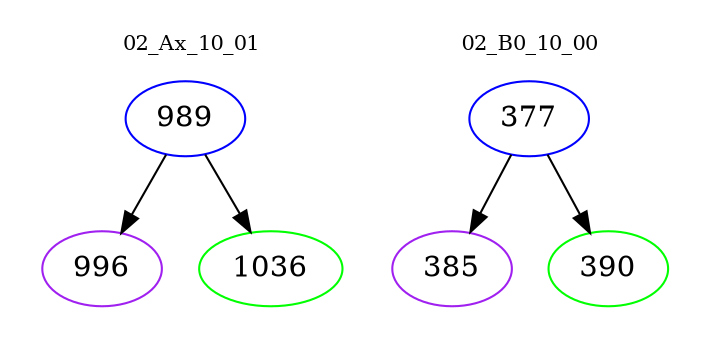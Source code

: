digraph{
subgraph cluster_0 {
color = white
label = "02_Ax_10_01";
fontsize=10;
T0_989 [label="989", color="blue"]
T0_989 -> T0_996 [color="black"]
T0_996 [label="996", color="purple"]
T0_989 -> T0_1036 [color="black"]
T0_1036 [label="1036", color="green"]
}
subgraph cluster_1 {
color = white
label = "02_B0_10_00";
fontsize=10;
T1_377 [label="377", color="blue"]
T1_377 -> T1_385 [color="black"]
T1_385 [label="385", color="purple"]
T1_377 -> T1_390 [color="black"]
T1_390 [label="390", color="green"]
}
}

